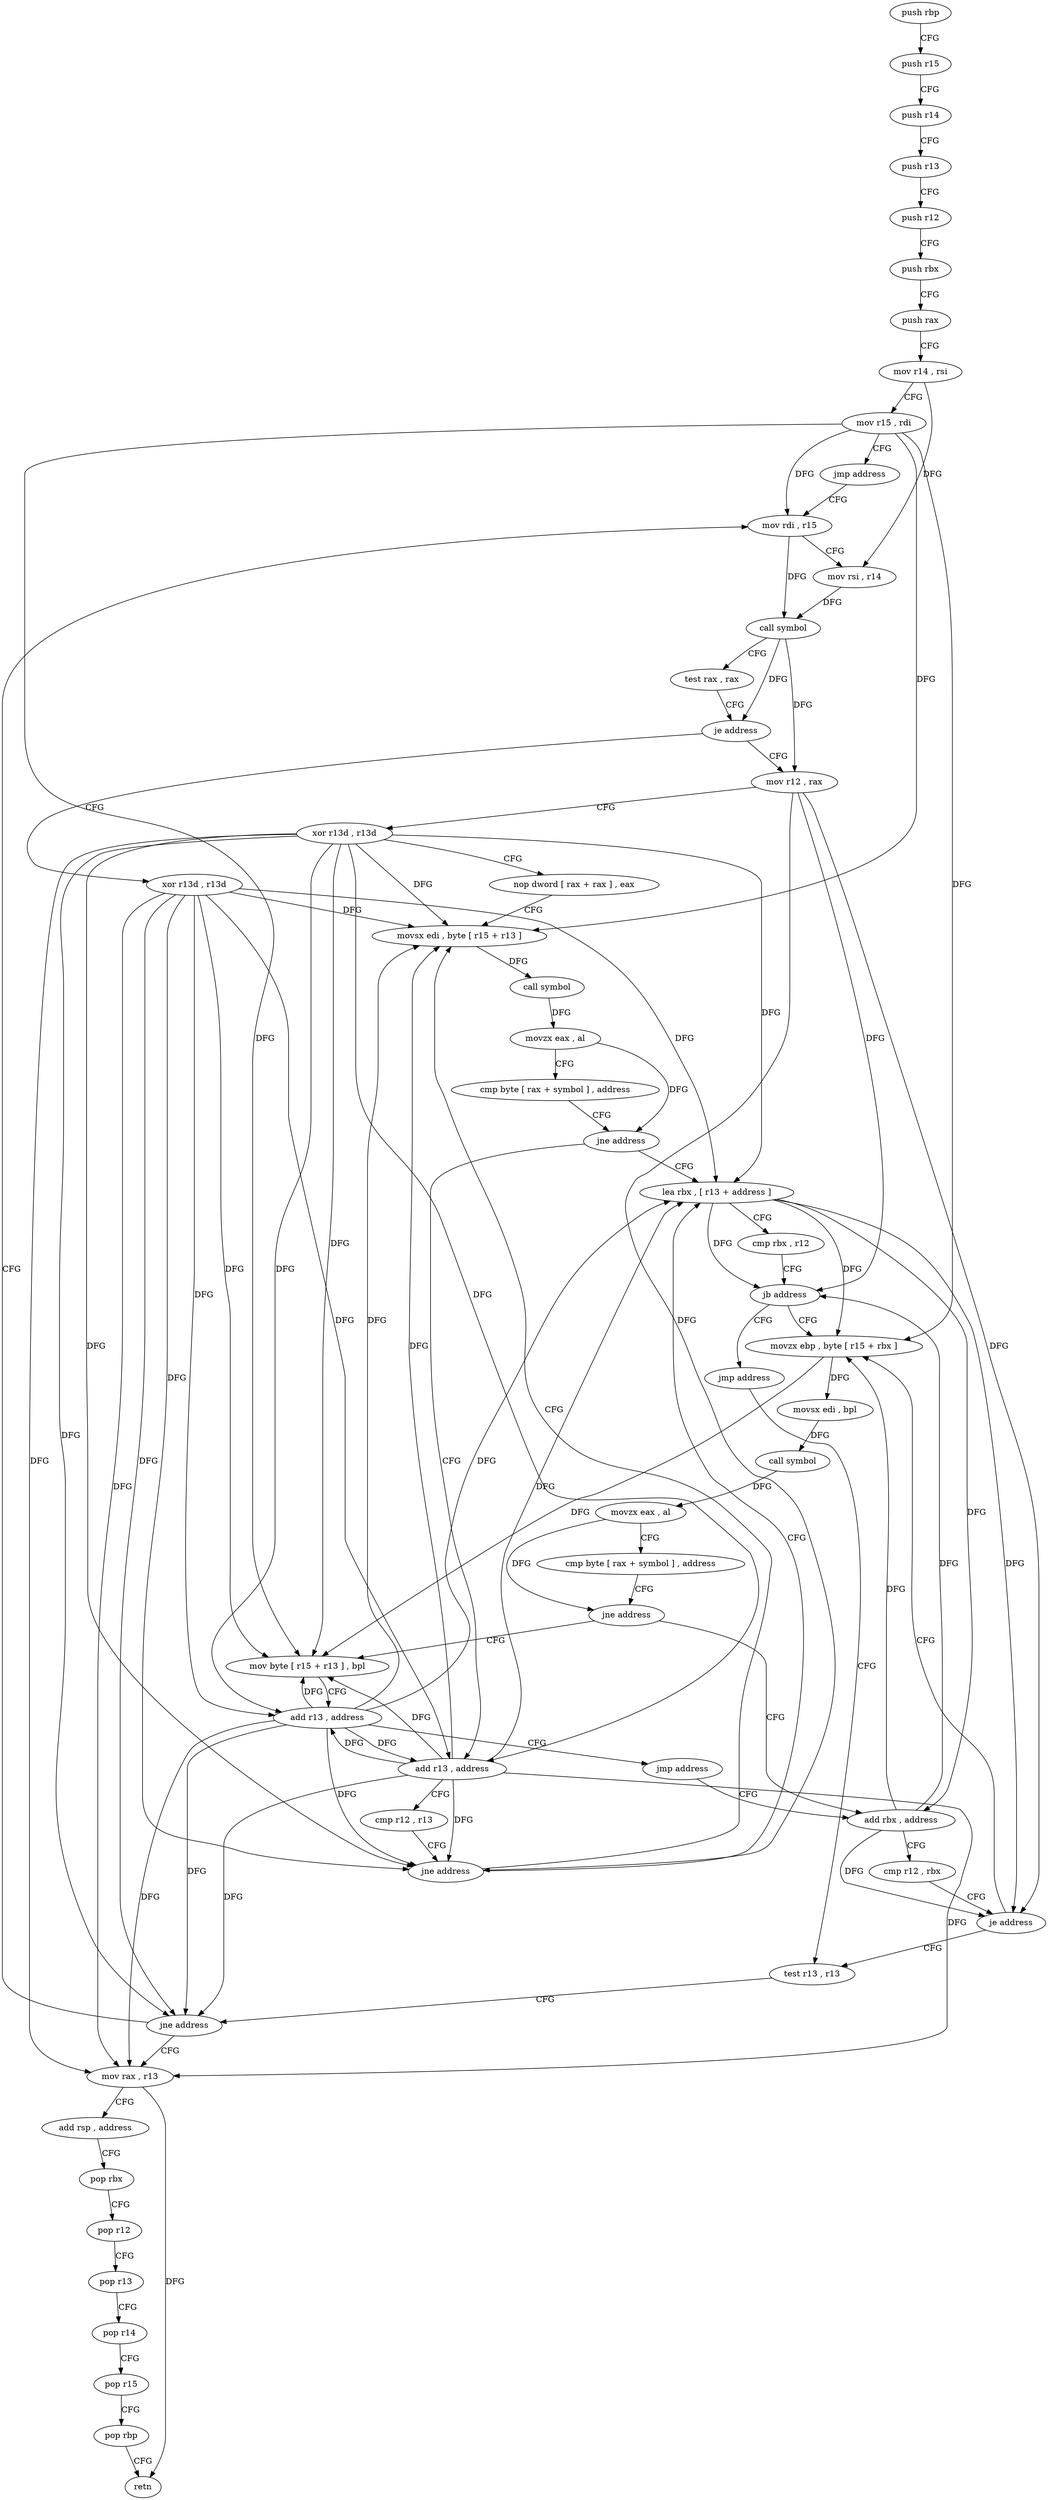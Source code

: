 digraph "func" {
"4203552" [label = "push rbp" ]
"4203553" [label = "push r15" ]
"4203555" [label = "push r14" ]
"4203557" [label = "push r13" ]
"4203559" [label = "push r12" ]
"4203561" [label = "push rbx" ]
"4203562" [label = "push rax" ]
"4203563" [label = "mov r14 , rsi" ]
"4203566" [label = "mov r15 , rdi" ]
"4203569" [label = "jmp address" ]
"4203589" [label = "mov rdi , r15" ]
"4203592" [label = "mov rsi , r14" ]
"4203595" [label = "call symbol" ]
"4203600" [label = "test rax , rax" ]
"4203603" [label = "je address" ]
"4203709" [label = "xor r13d , r13d" ]
"4203605" [label = "mov r12 , rax" ]
"4203712" [label = "mov rax , r13" ]
"4203608" [label = "xor r13d , r13d" ]
"4203611" [label = "nop dword [ rax + rax ] , eax" ]
"4203616" [label = "movsx edi , byte [ r15 + r13 ]" ]
"4203647" [label = "lea rbx , [ r13 + address ]" ]
"4203651" [label = "cmp rbx , r12" ]
"4203654" [label = "jb address" ]
"4203673" [label = "movzx ebp , byte [ r15 + rbx ]" ]
"4203656" [label = "jmp address" ]
"4203638" [label = "add r13 , address" ]
"4203642" [label = "cmp r12 , r13" ]
"4203645" [label = "jne address" ]
"4203678" [label = "movsx edi , bpl" ]
"4203682" [label = "call symbol" ]
"4203687" [label = "movzx eax , al" ]
"4203690" [label = "cmp byte [ rax + symbol ] , address" ]
"4203697" [label = "jne address" ]
"4203664" [label = "add rbx , address" ]
"4203699" [label = "mov byte [ r15 + r13 ] , bpl" ]
"4203584" [label = "test r13 , r13" ]
"4203621" [label = "call symbol" ]
"4203626" [label = "movzx eax , al" ]
"4203629" [label = "cmp byte [ rax + symbol ] , address" ]
"4203636" [label = "jne address" ]
"4203668" [label = "cmp r12 , rbx" ]
"4203671" [label = "je address" ]
"4203703" [label = "add r13 , address" ]
"4203707" [label = "jmp address" ]
"4203587" [label = "jne address" ]
"4203715" [label = "add rsp , address" ]
"4203719" [label = "pop rbx" ]
"4203720" [label = "pop r12" ]
"4203722" [label = "pop r13" ]
"4203724" [label = "pop r14" ]
"4203726" [label = "pop r15" ]
"4203728" [label = "pop rbp" ]
"4203729" [label = "retn" ]
"4203552" -> "4203553" [ label = "CFG" ]
"4203553" -> "4203555" [ label = "CFG" ]
"4203555" -> "4203557" [ label = "CFG" ]
"4203557" -> "4203559" [ label = "CFG" ]
"4203559" -> "4203561" [ label = "CFG" ]
"4203561" -> "4203562" [ label = "CFG" ]
"4203562" -> "4203563" [ label = "CFG" ]
"4203563" -> "4203566" [ label = "CFG" ]
"4203563" -> "4203592" [ label = "DFG" ]
"4203566" -> "4203569" [ label = "CFG" ]
"4203566" -> "4203589" [ label = "DFG" ]
"4203566" -> "4203616" [ label = "DFG" ]
"4203566" -> "4203673" [ label = "DFG" ]
"4203566" -> "4203699" [ label = "DFG" ]
"4203569" -> "4203589" [ label = "CFG" ]
"4203589" -> "4203592" [ label = "CFG" ]
"4203589" -> "4203595" [ label = "DFG" ]
"4203592" -> "4203595" [ label = "DFG" ]
"4203595" -> "4203600" [ label = "CFG" ]
"4203595" -> "4203603" [ label = "DFG" ]
"4203595" -> "4203605" [ label = "DFG" ]
"4203600" -> "4203603" [ label = "CFG" ]
"4203603" -> "4203709" [ label = "CFG" ]
"4203603" -> "4203605" [ label = "CFG" ]
"4203709" -> "4203712" [ label = "DFG" ]
"4203709" -> "4203616" [ label = "DFG" ]
"4203709" -> "4203647" [ label = "DFG" ]
"4203709" -> "4203638" [ label = "DFG" ]
"4203709" -> "4203645" [ label = "DFG" ]
"4203709" -> "4203699" [ label = "DFG" ]
"4203709" -> "4203703" [ label = "DFG" ]
"4203709" -> "4203587" [ label = "DFG" ]
"4203605" -> "4203608" [ label = "CFG" ]
"4203605" -> "4203654" [ label = "DFG" ]
"4203605" -> "4203645" [ label = "DFG" ]
"4203605" -> "4203671" [ label = "DFG" ]
"4203712" -> "4203715" [ label = "CFG" ]
"4203712" -> "4203729" [ label = "DFG" ]
"4203608" -> "4203611" [ label = "CFG" ]
"4203608" -> "4203712" [ label = "DFG" ]
"4203608" -> "4203616" [ label = "DFG" ]
"4203608" -> "4203647" [ label = "DFG" ]
"4203608" -> "4203638" [ label = "DFG" ]
"4203608" -> "4203645" [ label = "DFG" ]
"4203608" -> "4203699" [ label = "DFG" ]
"4203608" -> "4203703" [ label = "DFG" ]
"4203608" -> "4203587" [ label = "DFG" ]
"4203611" -> "4203616" [ label = "CFG" ]
"4203616" -> "4203621" [ label = "DFG" ]
"4203647" -> "4203651" [ label = "CFG" ]
"4203647" -> "4203654" [ label = "DFG" ]
"4203647" -> "4203673" [ label = "DFG" ]
"4203647" -> "4203664" [ label = "DFG" ]
"4203647" -> "4203671" [ label = "DFG" ]
"4203651" -> "4203654" [ label = "CFG" ]
"4203654" -> "4203673" [ label = "CFG" ]
"4203654" -> "4203656" [ label = "CFG" ]
"4203673" -> "4203678" [ label = "DFG" ]
"4203673" -> "4203699" [ label = "DFG" ]
"4203656" -> "4203584" [ label = "CFG" ]
"4203638" -> "4203642" [ label = "CFG" ]
"4203638" -> "4203712" [ label = "DFG" ]
"4203638" -> "4203616" [ label = "DFG" ]
"4203638" -> "4203647" [ label = "DFG" ]
"4203638" -> "4203645" [ label = "DFG" ]
"4203638" -> "4203699" [ label = "DFG" ]
"4203638" -> "4203703" [ label = "DFG" ]
"4203638" -> "4203587" [ label = "DFG" ]
"4203642" -> "4203645" [ label = "CFG" ]
"4203645" -> "4203616" [ label = "CFG" ]
"4203645" -> "4203647" [ label = "CFG" ]
"4203678" -> "4203682" [ label = "DFG" ]
"4203682" -> "4203687" [ label = "DFG" ]
"4203687" -> "4203690" [ label = "CFG" ]
"4203687" -> "4203697" [ label = "DFG" ]
"4203690" -> "4203697" [ label = "CFG" ]
"4203697" -> "4203664" [ label = "CFG" ]
"4203697" -> "4203699" [ label = "CFG" ]
"4203664" -> "4203668" [ label = "CFG" ]
"4203664" -> "4203673" [ label = "DFG" ]
"4203664" -> "4203654" [ label = "DFG" ]
"4203664" -> "4203671" [ label = "DFG" ]
"4203699" -> "4203703" [ label = "CFG" ]
"4203584" -> "4203587" [ label = "CFG" ]
"4203621" -> "4203626" [ label = "DFG" ]
"4203626" -> "4203629" [ label = "CFG" ]
"4203626" -> "4203636" [ label = "DFG" ]
"4203629" -> "4203636" [ label = "CFG" ]
"4203636" -> "4203647" [ label = "CFG" ]
"4203636" -> "4203638" [ label = "CFG" ]
"4203668" -> "4203671" [ label = "CFG" ]
"4203671" -> "4203584" [ label = "CFG" ]
"4203671" -> "4203673" [ label = "CFG" ]
"4203703" -> "4203707" [ label = "CFG" ]
"4203703" -> "4203712" [ label = "DFG" ]
"4203703" -> "4203616" [ label = "DFG" ]
"4203703" -> "4203647" [ label = "DFG" ]
"4203703" -> "4203638" [ label = "DFG" ]
"4203703" -> "4203645" [ label = "DFG" ]
"4203703" -> "4203699" [ label = "DFG" ]
"4203703" -> "4203587" [ label = "DFG" ]
"4203707" -> "4203664" [ label = "CFG" ]
"4203587" -> "4203712" [ label = "CFG" ]
"4203587" -> "4203589" [ label = "CFG" ]
"4203715" -> "4203719" [ label = "CFG" ]
"4203719" -> "4203720" [ label = "CFG" ]
"4203720" -> "4203722" [ label = "CFG" ]
"4203722" -> "4203724" [ label = "CFG" ]
"4203724" -> "4203726" [ label = "CFG" ]
"4203726" -> "4203728" [ label = "CFG" ]
"4203728" -> "4203729" [ label = "CFG" ]
}
